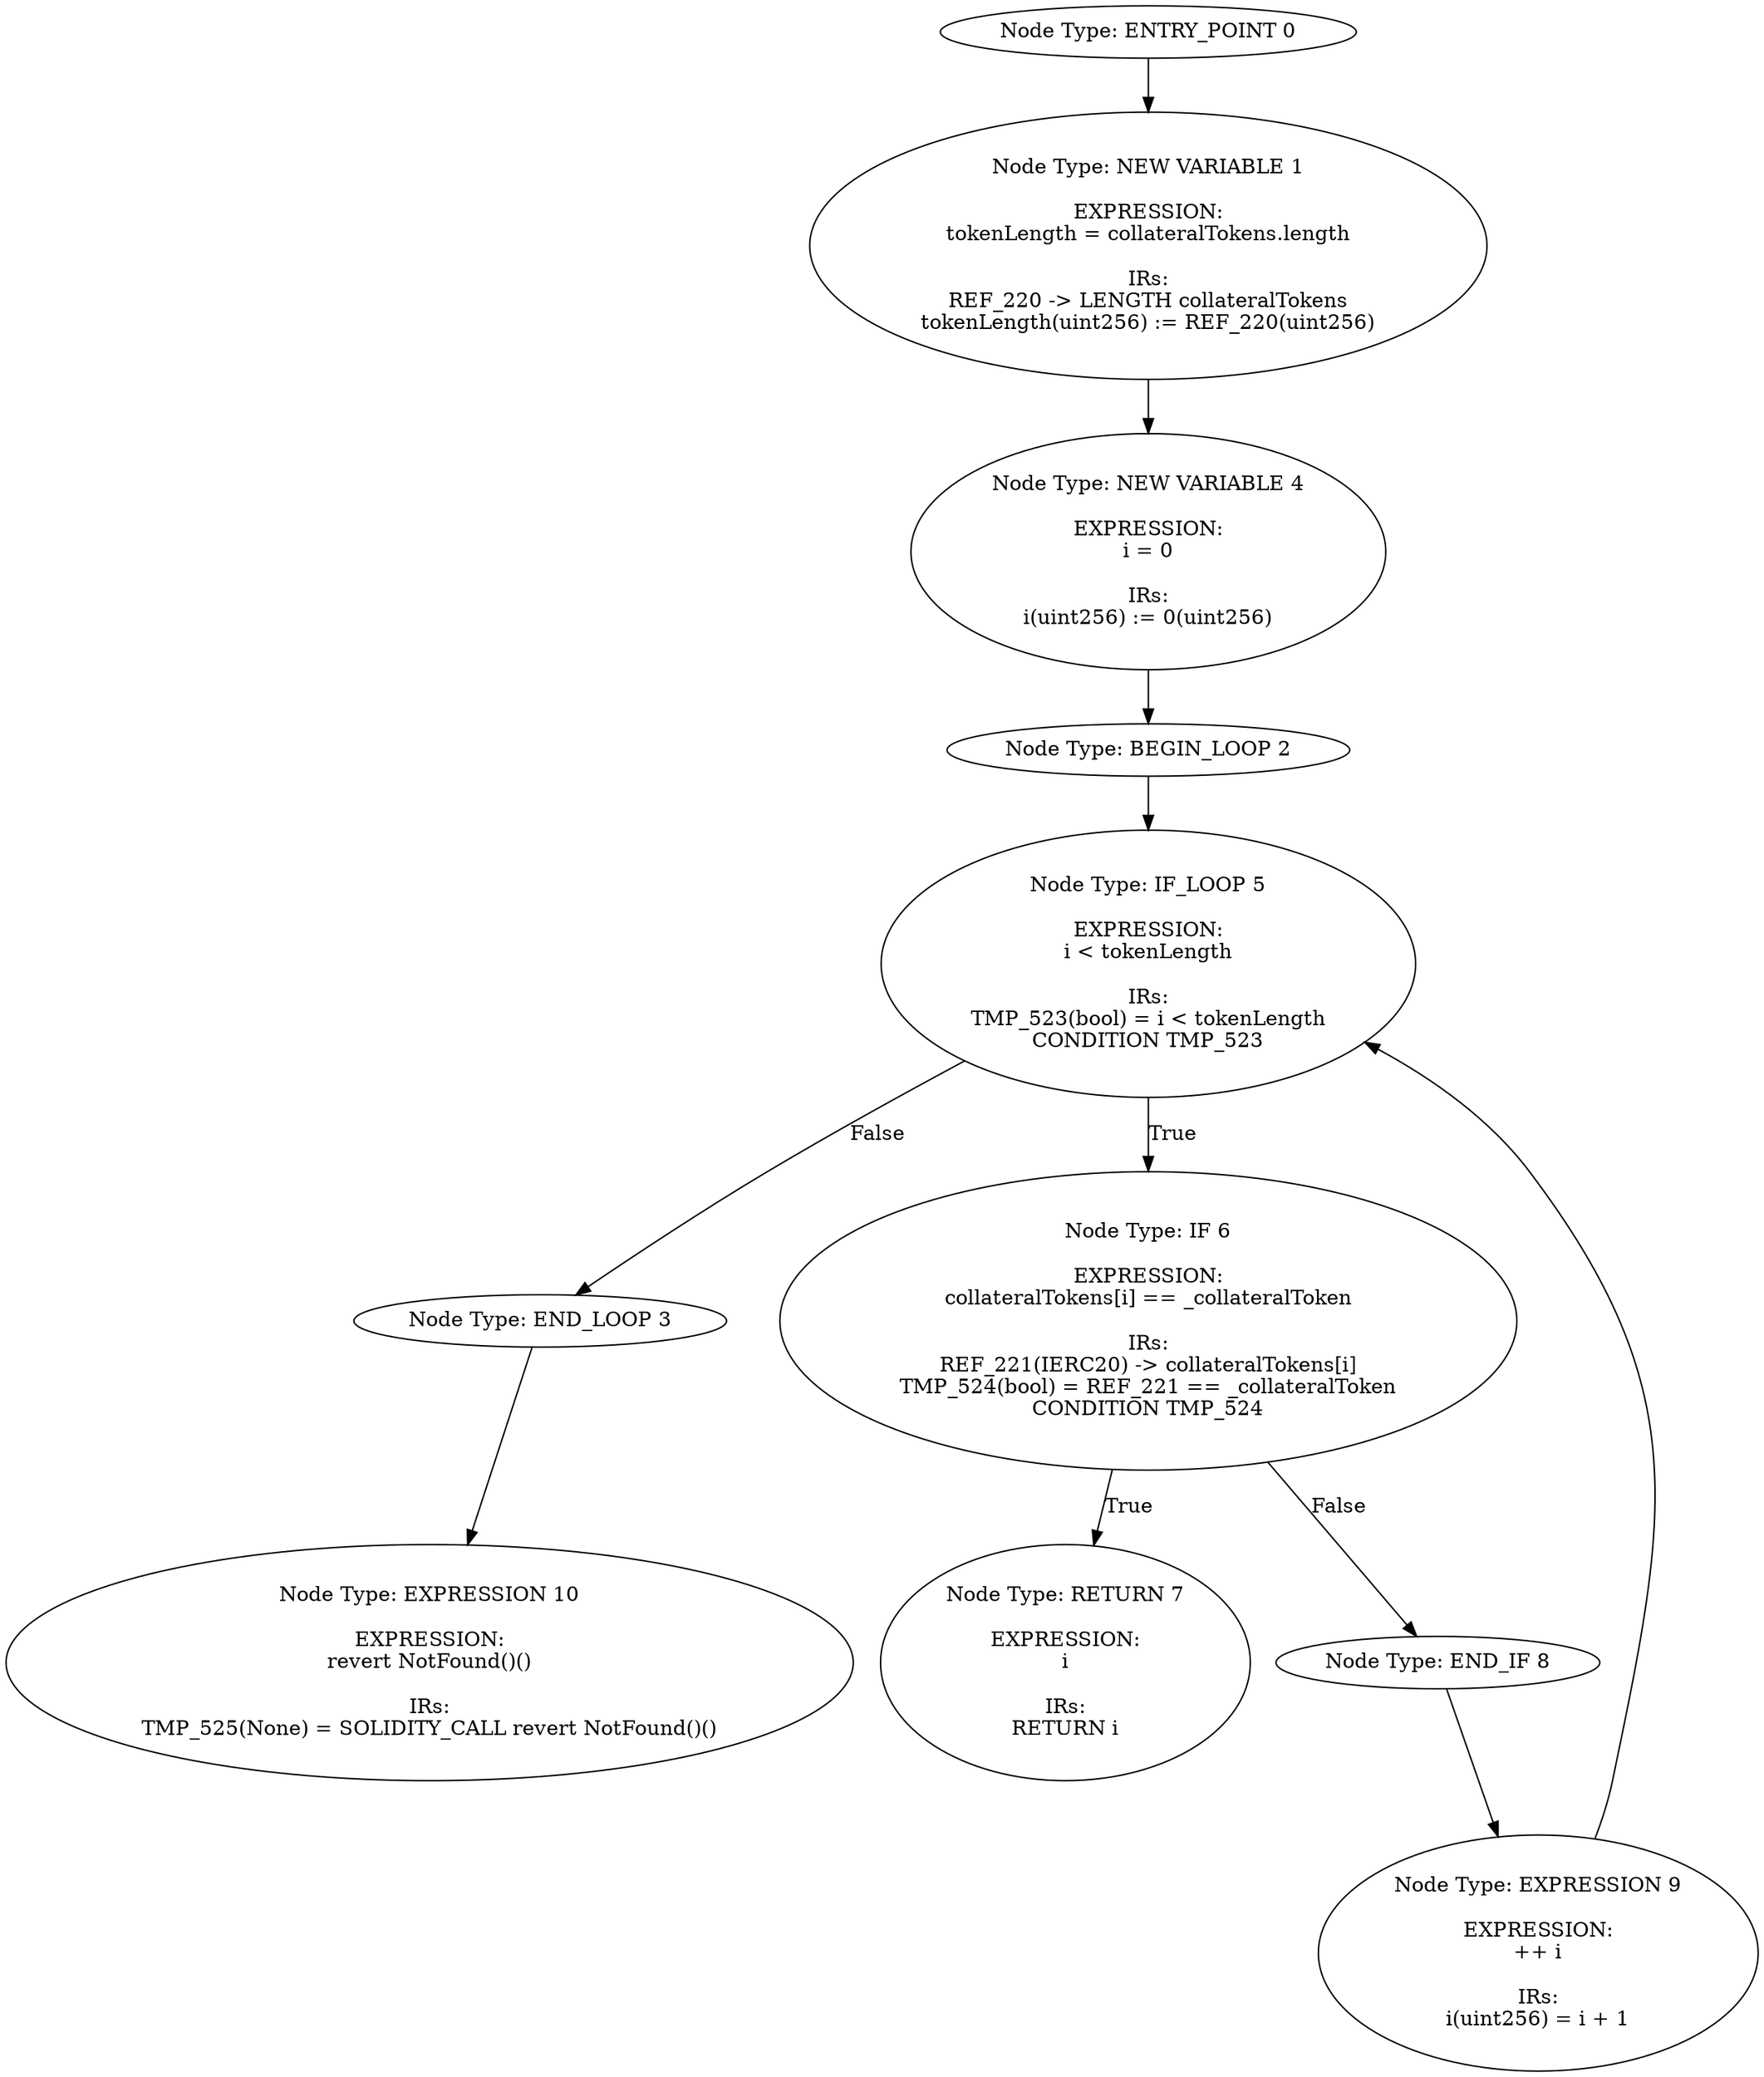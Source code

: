 digraph{
0[label="Node Type: ENTRY_POINT 0
"];
0->1;
1[label="Node Type: NEW VARIABLE 1

EXPRESSION:
tokenLength = collateralTokens.length

IRs:
REF_220 -> LENGTH collateralTokens
tokenLength(uint256) := REF_220(uint256)"];
1->4;
2[label="Node Type: BEGIN_LOOP 2
"];
2->5;
3[label="Node Type: END_LOOP 3
"];
3->10;
4[label="Node Type: NEW VARIABLE 4

EXPRESSION:
i = 0

IRs:
i(uint256) := 0(uint256)"];
4->2;
5[label="Node Type: IF_LOOP 5

EXPRESSION:
i < tokenLength

IRs:
TMP_523(bool) = i < tokenLength
CONDITION TMP_523"];
5->6[label="True"];
5->3[label="False"];
6[label="Node Type: IF 6

EXPRESSION:
collateralTokens[i] == _collateralToken

IRs:
REF_221(IERC20) -> collateralTokens[i]
TMP_524(bool) = REF_221 == _collateralToken
CONDITION TMP_524"];
6->7[label="True"];
6->8[label="False"];
7[label="Node Type: RETURN 7

EXPRESSION:
i

IRs:
RETURN i"];
8[label="Node Type: END_IF 8
"];
8->9;
9[label="Node Type: EXPRESSION 9

EXPRESSION:
++ i

IRs:
i(uint256) = i + 1"];
9->5;
10[label="Node Type: EXPRESSION 10

EXPRESSION:
revert NotFound()()

IRs:
TMP_525(None) = SOLIDITY_CALL revert NotFound()()"];
}
